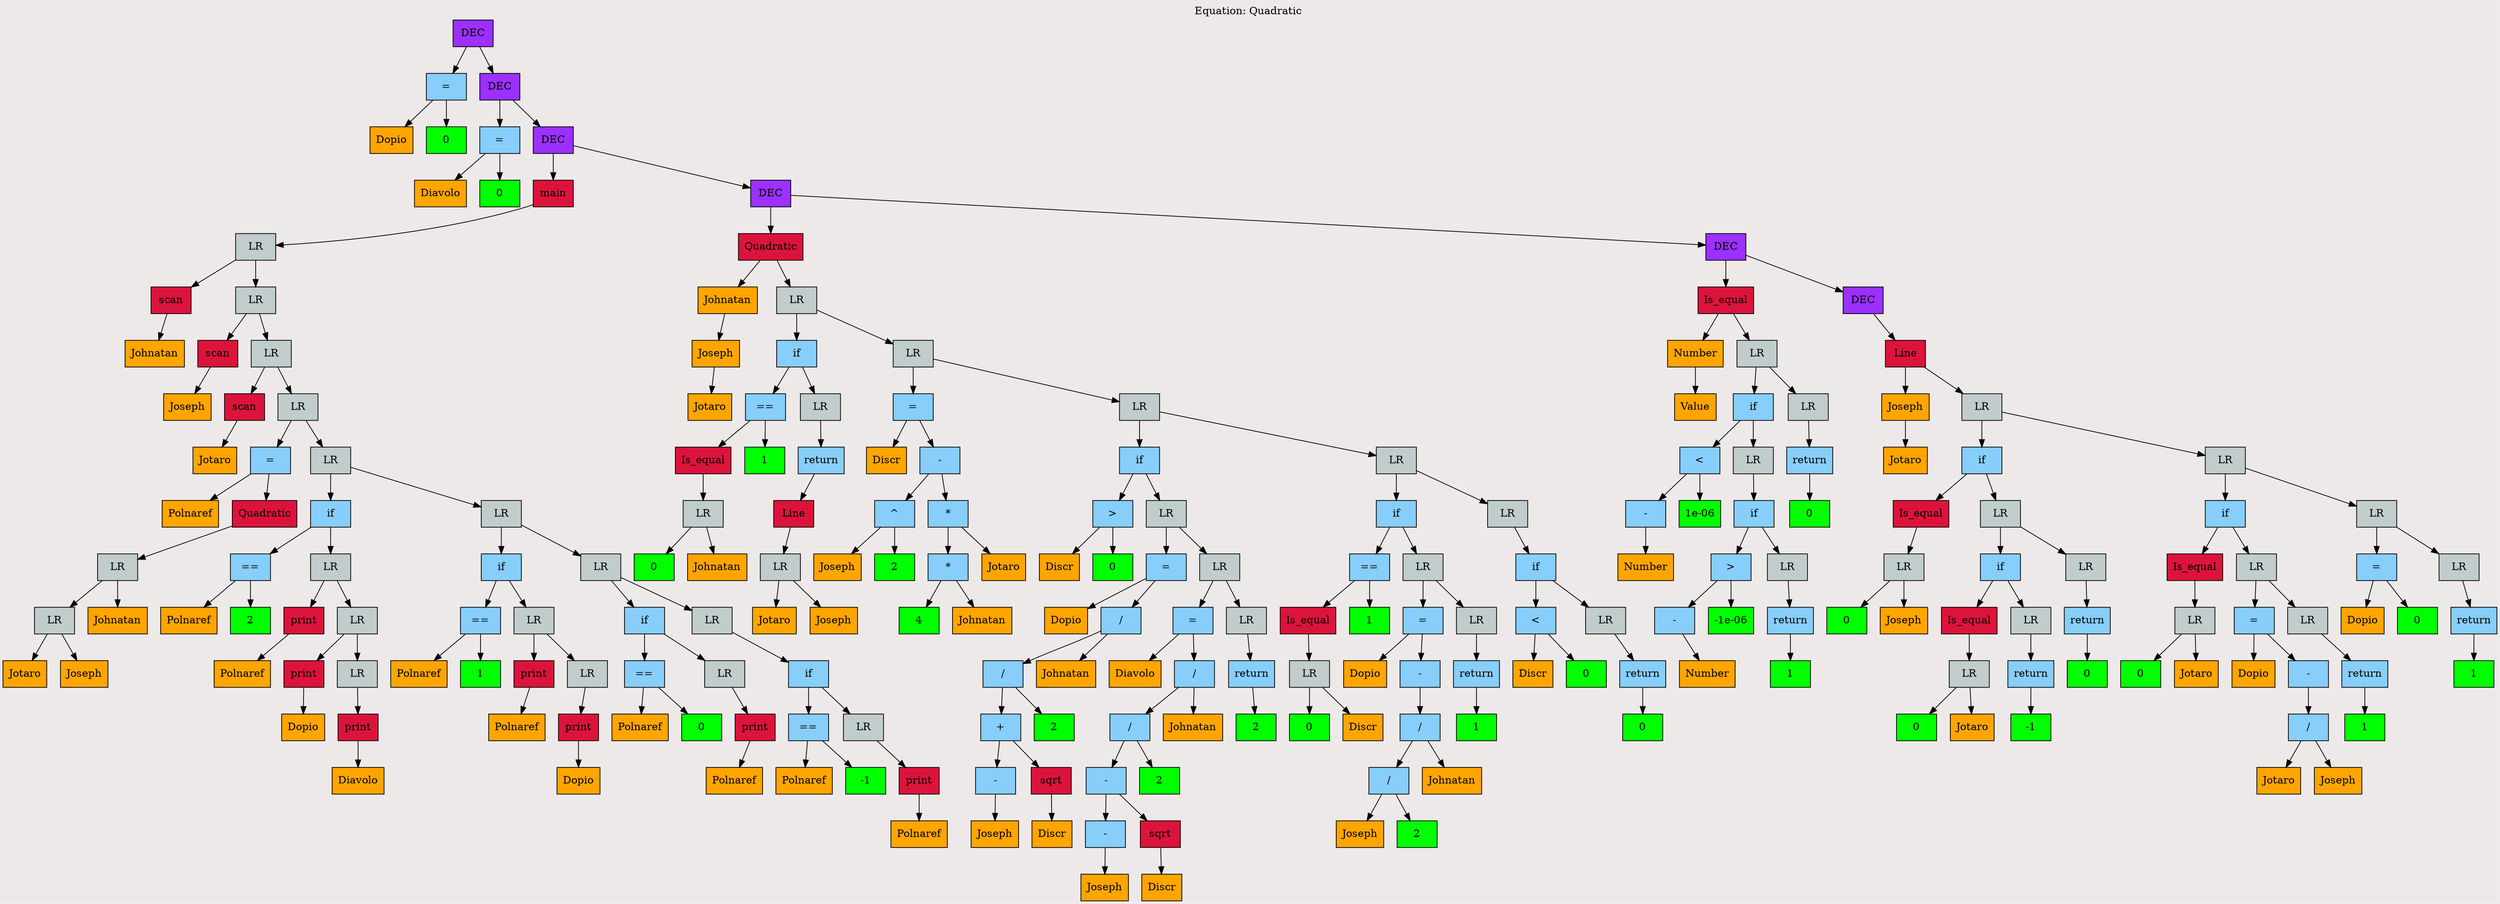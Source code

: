 digraph G {
graph [bgcolor = Snow2]
	"0x55974b5d0fe0" [shape = box, label = "DEC"style = filled, color = black, fillcolor = purple1]
	"0x55974b5d0fe0" -> "0x55974b5d1060" 
	"0x55974b5d0fe0" -> "0x55974b5d1140" 
	"0x55974b5d1060" [shape = box, label = "=" style = filled, color = black, fillcolor = lightskyblue]
	"0x55974b5d1060" -> "0x55974b5d10a0" 
	"0x55974b5d1060" -> "0x55974b5d1100" 
	"0x55974b5d10a0" [shape = box, label = "Dopio"style = filled, color = black, fillcolor = orange]
	"0x55974b5d1100" [shape = box, label = "0", style = filled, color = black, fillcolor = green]
	"0x55974b5d1140" [shape = box, label = "DEC"style = filled, color = black, fillcolor = purple1]
	"0x55974b5d1140" -> "0x55974b5d11c0" 
	"0x55974b5d1140" -> "0x55974b5d12a0" 
	"0x55974b5d11c0" [shape = box, label = "=" style = filled, color = black, fillcolor = lightskyblue]
	"0x55974b5d11c0" -> "0x55974b5d1200" 
	"0x55974b5d11c0" -> "0x55974b5d1260" 
	"0x55974b5d1200" [shape = box, label = "Diavolo"style = filled, color = black, fillcolor = orange]
	"0x55974b5d1260" [shape = box, label = "0", style = filled, color = black, fillcolor = green]
	"0x55974b5d12a0" [shape = box, label = "DEC"style = filled, color = black, fillcolor = purple1]
	"0x55974b5d12a0" -> "0x55974b5d1320" 
	"0x55974b5d12a0" -> "0x55974b5d7ea0" 
	"0x55974b5d1320" [shape = box, label = "main"style = filled, color = black, fillcolor = crimson]
	"0x55974b5d1320" -> "0x55974b5d1360" 
	"0x55974b5d1360" [shape = box, label = "LR"style = filled, color = black, fillcolor = azure3]
	"0x55974b5d1360" -> "0x55974b5d13e0" 
	"0x55974b5d1360" -> "0x55974b5d1480" 
	"0x55974b5d13e0" [shape = box, label = "scan"style = filled, color = black, fillcolor = crimson]
	"0x55974b5d13e0" -> "0x55974b5d1420" 
	"0x55974b5d1420" [shape = box, label = "Johnatan"style = filled, color = black, fillcolor = orange]
	"0x55974b5d1480" [shape = box, label = "LR"style = filled, color = black, fillcolor = azure3]
	"0x55974b5d1480" -> "0x55974b5d1500" 
	"0x55974b5d1480" -> "0x55974b5d15a0" 
	"0x55974b5d1500" [shape = box, label = "scan"style = filled, color = black, fillcolor = crimson]
	"0x55974b5d1500" -> "0x55974b5d1540" 
	"0x55974b5d1540" [shape = box, label = "Joseph"style = filled, color = black, fillcolor = orange]
	"0x55974b5d15a0" [shape = box, label = "LR"style = filled, color = black, fillcolor = azure3]
	"0x55974b5d15a0" -> "0x55974b5d1620" 
	"0x55974b5d15a0" -> "0x55974b5d16c0" 
	"0x55974b5d1620" [shape = box, label = "scan"style = filled, color = black, fillcolor = crimson]
	"0x55974b5d1620" -> "0x55974b5d1660" 
	"0x55974b5d1660" [shape = box, label = "Jotaro"style = filled, color = black, fillcolor = orange]
	"0x55974b5d16c0" [shape = box, label = "LR"style = filled, color = black, fillcolor = azure3]
	"0x55974b5d16c0" -> "0x55974b5d1740" 
	"0x55974b5d16c0" -> "0x55974b5d1a20" 
	"0x55974b5d1740" [shape = box, label = "=" style = filled, color = black, fillcolor = lightskyblue]
	"0x55974b5d1740" -> "0x55974b5d1780" 
	"0x55974b5d1740" -> "0x55974b5d1800" 
	"0x55974b5d1780" [shape = box, label = "Polnaref"style = filled, color = black, fillcolor = orange]
	"0x55974b5d1800" [shape = box, label = "Quadratic"style = filled, color = black, fillcolor = crimson]
	"0x55974b5d1800" -> "0x55974b5d1840" 
	"0x55974b5d1840" [shape = box, label = "LR"style = filled, color = black, fillcolor = azure3]
	"0x55974b5d1840" -> "0x55974b5d18a0" 
	"0x55974b5d1840" -> "0x55974b5d19c0" 
	"0x55974b5d18a0" [shape = box, label = "LR"style = filled, color = black, fillcolor = azure3]
	"0x55974b5d18a0" -> "0x55974b5d1900" 
	"0x55974b5d18a0" -> "0x55974b5d1960" 
	"0x55974b5d1900" [shape = box, label = "Jotaro"style = filled, color = black, fillcolor = orange]
	"0x55974b5d1960" [shape = box, label = "Joseph"style = filled, color = black, fillcolor = orange]
	"0x55974b5d19c0" [shape = box, label = "Johnatan"style = filled, color = black, fillcolor = orange]
	"0x55974b5d1a20" [shape = box, label = "LR"style = filled, color = black, fillcolor = azure3]
	"0x55974b5d1a20" -> "0x55974b5d1aa0" 
	"0x55974b5d1a20" -> "0x55974b5d1f40" 
	"0x55974b5d1aa0" [shape = box, label = "if" style = filled, color = black, fillcolor = lightskyblue]
	"0x55974b5d1aa0" -> "0x55974b5d1b00" 
	"0x55974b5d1aa0" -> "0x55974b5d1be0" 
	"0x55974b5d1b00" [shape = box, label = "==" style = filled, color = black, fillcolor = lightskyblue]
	"0x55974b5d1b00" -> "0x55974b5d1b40" 
	"0x55974b5d1b00" -> "0x55974b5d1ba0" 
	"0x55974b5d1b40" [shape = box, label = "Polnaref"style = filled, color = black, fillcolor = orange]
	"0x55974b5d1ba0" [shape = box, label = "2", style = filled, color = black, fillcolor = green]
	"0x55974b5d1be0" [shape = box, label = "LR"style = filled, color = black, fillcolor = azure3]
	"0x55974b5d1be0" -> "0x55974b5d1c60" 
	"0x55974b5d1be0" -> "0x55974b5d1d00" 
	"0x55974b5d1c60" [shape = box, label = "print"style = filled, color = black, fillcolor = crimson]
	"0x55974b5d1c60" -> "0x55974b5d1ca0" 
	"0x55974b5d1ca0" [shape = box, label = "Polnaref"style = filled, color = black, fillcolor = orange]
	"0x55974b5d1d00" [shape = box, label = "LR"style = filled, color = black, fillcolor = azure3]
	"0x55974b5d1d00" -> "0x55974b5d1d80" 
	"0x55974b5d1d00" -> "0x55974b5d1e20" 
	"0x55974b5d1d80" [shape = box, label = "print"style = filled, color = black, fillcolor = crimson]
	"0x55974b5d1d80" -> "0x55974b5d1dc0" 
	"0x55974b5d1dc0" [shape = box, label = "Dopio"style = filled, color = black, fillcolor = orange]
	"0x55974b5d1e20" [shape = box, label = "LR"style = filled, color = black, fillcolor = azure3]
	"0x55974b5d1e20" -> "0x55974b5d1ea0" 
	"0x55974b5d1ea0" [shape = box, label = "print"style = filled, color = black, fillcolor = crimson]
	"0x55974b5d1ea0" -> "0x55974b5d1ee0" 
	"0x55974b5d1ee0" [shape = box, label = "Diavolo"style = filled, color = black, fillcolor = orange]
	"0x55974b5d1f40" [shape = box, label = "LR"style = filled, color = black, fillcolor = azure3]
	"0x55974b5d1f40" -> "0x55974b5d7540" 
	"0x55974b5d1f40" -> "0x55974b5d78e0" 
	"0x55974b5d7540" [shape = box, label = "if" style = filled, color = black, fillcolor = lightskyblue]
	"0x55974b5d7540" -> "0x55974b5d75c0" 
	"0x55974b5d7540" -> "0x55974b5d76a0" 
	"0x55974b5d75c0" [shape = box, label = "==" style = filled, color = black, fillcolor = lightskyblue]
	"0x55974b5d75c0" -> "0x55974b5d7600" 
	"0x55974b5d75c0" -> "0x55974b5d7660" 
	"0x55974b5d7600" [shape = box, label = "Polnaref"style = filled, color = black, fillcolor = orange]
	"0x55974b5d7660" [shape = box, label = "1", style = filled, color = black, fillcolor = green]
	"0x55974b5d76a0" [shape = box, label = "LR"style = filled, color = black, fillcolor = azure3]
	"0x55974b5d76a0" -> "0x55974b5d7720" 
	"0x55974b5d76a0" -> "0x55974b5d77c0" 
	"0x55974b5d7720" [shape = box, label = "print"style = filled, color = black, fillcolor = crimson]
	"0x55974b5d7720" -> "0x55974b5d7760" 
	"0x55974b5d7760" [shape = box, label = "Polnaref"style = filled, color = black, fillcolor = orange]
	"0x55974b5d77c0" [shape = box, label = "LR"style = filled, color = black, fillcolor = azure3]
	"0x55974b5d77c0" -> "0x55974b5d7840" 
	"0x55974b5d7840" [shape = box, label = "print"style = filled, color = black, fillcolor = crimson]
	"0x55974b5d7840" -> "0x55974b5d7880" 
	"0x55974b5d7880" [shape = box, label = "Dopio"style = filled, color = black, fillcolor = orange]
	"0x55974b5d78e0" [shape = box, label = "LR"style = filled, color = black, fillcolor = azure3]
	"0x55974b5d78e0" -> "0x55974b5d7960" 
	"0x55974b5d78e0" -> "0x55974b5d7bc0" 
	"0x55974b5d7960" [shape = box, label = "if" style = filled, color = black, fillcolor = lightskyblue]
	"0x55974b5d7960" -> "0x55974b5d79c0" 
	"0x55974b5d7960" -> "0x55974b5d7aa0" 
	"0x55974b5d79c0" [shape = box, label = "==" style = filled, color = black, fillcolor = lightskyblue]
	"0x55974b5d79c0" -> "0x55974b5d7a00" 
	"0x55974b5d79c0" -> "0x55974b5d7a60" 
	"0x55974b5d7a00" [shape = box, label = "Polnaref"style = filled, color = black, fillcolor = orange]
	"0x55974b5d7a60" [shape = box, label = "0", style = filled, color = black, fillcolor = green]
	"0x55974b5d7aa0" [shape = box, label = "LR"style = filled, color = black, fillcolor = azure3]
	"0x55974b5d7aa0" -> "0x55974b5d7b20" 
	"0x55974b5d7b20" [shape = box, label = "print"style = filled, color = black, fillcolor = crimson]
	"0x55974b5d7b20" -> "0x55974b5d7b60" 
	"0x55974b5d7b60" [shape = box, label = "Polnaref"style = filled, color = black, fillcolor = orange]
	"0x55974b5d7bc0" [shape = box, label = "LR"style = filled, color = black, fillcolor = azure3]
	"0x55974b5d7bc0" -> "0x55974b5d7c40" 
	"0x55974b5d7c40" [shape = box, label = "if" style = filled, color = black, fillcolor = lightskyblue]
	"0x55974b5d7c40" -> "0x55974b5d7ca0" 
	"0x55974b5d7c40" -> "0x55974b5d7d80" 
	"0x55974b5d7ca0" [shape = box, label = "==" style = filled, color = black, fillcolor = lightskyblue]
	"0x55974b5d7ca0" -> "0x55974b5d7ce0" 
	"0x55974b5d7ca0" -> "0x55974b5d7d40" 
	"0x55974b5d7ce0" [shape = box, label = "Polnaref"style = filled, color = black, fillcolor = orange]
	"0x55974b5d7d40" [shape = box, label = "-1", style = filled, color = black, fillcolor = green]
	"0x55974b5d7d80" [shape = box, label = "LR"style = filled, color = black, fillcolor = azure3]
	"0x55974b5d7d80" -> "0x55974b5d7e00" 
	"0x55974b5d7e00" [shape = box, label = "print"style = filled, color = black, fillcolor = crimson]
	"0x55974b5d7e00" -> "0x55974b5d7e40" 
	"0x55974b5d7e40" [shape = box, label = "Polnaref"style = filled, color = black, fillcolor = orange]
	"0x55974b5d7ea0" [shape = box, label = "DEC"style = filled, color = black, fillcolor = purple1]
	"0x55974b5d7ea0" -> "0x55974b5d7f20" 
	"0x55974b5d7ea0" -> "0x55974b5d9f00" 
	"0x55974b5d7f20" [shape = box, label = "Quadratic"style = filled, color = black, fillcolor = crimson]
	"0x55974b5d7f20" -> "0x55974b5d7f60" 
	"0x55974b5d7f20" -> "0x55974b5d8080" 
	"0x55974b5d7f60" [shape = box, label = "Johnatan"style = filled, color = black, fillcolor = orange]
	"0x55974b5d7f60" -> "0x55974b5d7fc0" 
	"0x55974b5d7fc0" [shape = box, label = "Joseph"style = filled, color = black, fillcolor = orange]
	"0x55974b5d7fc0" -> "0x55974b5d8020" 
	"0x55974b5d8020" [shape = box, label = "Jotaro"style = filled, color = black, fillcolor = orange]
	"0x55974b5d8080" [shape = box, label = "LR"style = filled, color = black, fillcolor = azure3]
	"0x55974b5d8080" -> "0x55974b5d8100" 
	"0x55974b5d8080" -> "0x55974b5d8580" 
	"0x55974b5d8100" [shape = box, label = "if" style = filled, color = black, fillcolor = lightskyblue]
	"0x55974b5d8100" -> "0x55974b5d8160" 
	"0x55974b5d8100" -> "0x55974b5d8340" 
	"0x55974b5d8160" [shape = box, label = "==" style = filled, color = black, fillcolor = lightskyblue]
	"0x55974b5d8160" -> "0x55974b5d81c0" 
	"0x55974b5d8160" -> "0x55974b5d8300" 
	"0x55974b5d81c0" [shape = box, label = "Is_equal"style = filled, color = black, fillcolor = crimson]
	"0x55974b5d81c0" -> "0x55974b5d8200" 
	"0x55974b5d8200" [shape = box, label = "LR"style = filled, color = black, fillcolor = azure3]
	"0x55974b5d8200" -> "0x55974b5d8260" 
	"0x55974b5d8200" -> "0x55974b5d82a0" 
	"0x55974b5d8260" [shape = box, label = "0", style = filled, color = black, fillcolor = green]
	"0x55974b5d82a0" [shape = box, label = "Johnatan"style = filled, color = black, fillcolor = orange]
	"0x55974b5d8300" [shape = box, label = "1", style = filled, color = black, fillcolor = green]
	"0x55974b5d8340" [shape = box, label = "LR"style = filled, color = black, fillcolor = azure3]
	"0x55974b5d8340" -> "0x55974b5d83c0" 
	"0x55974b5d83c0" [shape = box, label = "return" style = filled, color = black, fillcolor = lightskyblue]
	"0x55974b5d83c0" -> "0x55974b5d8420" 
	"0x55974b5d8420" [shape = box, label = "Line"style = filled, color = black, fillcolor = crimson]
	"0x55974b5d8420" -> "0x55974b5d8460" 
	"0x55974b5d8460" [shape = box, label = "LR"style = filled, color = black, fillcolor = azure3]
	"0x55974b5d8460" -> "0x55974b5d84c0" 
	"0x55974b5d8460" -> "0x55974b5d8520" 
	"0x55974b5d84c0" [shape = box, label = "Jotaro"style = filled, color = black, fillcolor = orange]
	"0x55974b5d8520" [shape = box, label = "Joseph"style = filled, color = black, fillcolor = orange]
	"0x55974b5d8580" [shape = box, label = "LR"style = filled, color = black, fillcolor = azure3]
	"0x55974b5d8580" -> "0x55974b5d8600" 
	"0x55974b5d8580" -> "0x55974b5d89c0" 
	"0x55974b5d8600" [shape = box, label = "=" style = filled, color = black, fillcolor = lightskyblue]
	"0x55974b5d8600" -> "0x55974b5d8640" 
	"0x55974b5d8600" -> "0x55974b5d86c0" 
	"0x55974b5d8640" [shape = box, label = "Discr"style = filled, color = black, fillcolor = orange]
	"0x55974b5d86c0" [shape = box, label = "-" style = filled, color = black, fillcolor = lightskyblue]
	"0x55974b5d86c0" -> "0x55974b5d8720" 
	"0x55974b5d86c0" -> "0x55974b5d8820" 
	"0x55974b5d8720" [shape = box, label = "^" style = filled, color = black, fillcolor = lightskyblue]
	"0x55974b5d8720" -> "0x55974b5d8760" 
	"0x55974b5d8720" -> "0x55974b5d87c0" 
	"0x55974b5d8760" [shape = box, label = "Joseph"style = filled, color = black, fillcolor = orange]
	"0x55974b5d87c0" [shape = box, label = "2", style = filled, color = black, fillcolor = green]
	"0x55974b5d8820" [shape = box, label = "*" style = filled, color = black, fillcolor = lightskyblue]
	"0x55974b5d8820" -> "0x55974b5d8880" 
	"0x55974b5d8820" -> "0x55974b5d8960" 
	"0x55974b5d8880" [shape = box, label = "*" style = filled, color = black, fillcolor = lightskyblue]
	"0x55974b5d8880" -> "0x55974b5d88c0" 
	"0x55974b5d8880" -> "0x55974b5d8900" 
	"0x55974b5d88c0" [shape = box, label = "4", style = filled, color = black, fillcolor = green]
	"0x55974b5d8900" [shape = box, label = "Johnatan"style = filled, color = black, fillcolor = orange]
	"0x55974b5d8960" [shape = box, label = "Jotaro"style = filled, color = black, fillcolor = orange]
	"0x55974b5d89c0" [shape = box, label = "LR"style = filled, color = black, fillcolor = azure3]
	"0x55974b5d89c0" -> "0x55974b5d8a40" 
	"0x55974b5d89c0" -> "0x55974b5d9540" 
	"0x55974b5d8a40" [shape = box, label = "if" style = filled, color = black, fillcolor = lightskyblue]
	"0x55974b5d8a40" -> "0x55974b5d8aa0" 
	"0x55974b5d8a40" -> "0x55974b5d8b80" 
	"0x55974b5d8aa0" [shape = box, label = ">" style = filled, color = black, fillcolor = lightskyblue]
	"0x55974b5d8aa0" -> "0x55974b5d8ae0" 
	"0x55974b5d8aa0" -> "0x55974b5d8b40" 
	"0x55974b5d8ae0" [shape = box, label = "Discr"style = filled, color = black, fillcolor = orange]
	"0x55974b5d8b40" [shape = box, label = "0", style = filled, color = black, fillcolor = green]
	"0x55974b5d8b80" [shape = box, label = "LR"style = filled, color = black, fillcolor = azure3]
	"0x55974b5d8b80" -> "0x55974b5d8c00" 
	"0x55974b5d8b80" -> "0x55974b5d8fe0" 
	"0x55974b5d8c00" [shape = box, label = "=" style = filled, color = black, fillcolor = lightskyblue]
	"0x55974b5d8c00" -> "0x55974b5d8c40" 
	"0x55974b5d8c00" -> "0x55974b5d8cc0" 
	"0x55974b5d8c40" [shape = box, label = "Dopio"style = filled, color = black, fillcolor = orange]
	"0x55974b5d8cc0" [shape = box, label = "/" style = filled, color = black, fillcolor = lightskyblue]
	"0x55974b5d8cc0" -> "0x55974b5d8d20" 
	"0x55974b5d8cc0" -> "0x55974b5d8f80" 
	"0x55974b5d8d20" [shape = box, label = "/" style = filled, color = black, fillcolor = lightskyblue]
	"0x55974b5d8d20" -> "0x55974b5d8d80" 
	"0x55974b5d8d20" -> "0x55974b5d8f40" 
	"0x55974b5d8d80" [shape = box, label = "+" style = filled, color = black, fillcolor = lightskyblue]
	"0x55974b5d8d80" -> "0x55974b5d8de0" 
	"0x55974b5d8d80" -> "0x55974b5d8ea0" 
	"0x55974b5d8de0" [shape = box, label = "-" style = filled, color = black, fillcolor = lightskyblue]
	"0x55974b5d8de0" -> "0x55974b5d8e20" 
	"0x55974b5d8e20" [shape = box, label = "Joseph"style = filled, color = black, fillcolor = orange]
	"0x55974b5d8ea0" [shape = box, label = "sqrt"style = filled, color = black, fillcolor = crimson]
	"0x55974b5d8ea0" -> "0x55974b5d8ee0" 
	"0x55974b5d8ee0" [shape = box, label = "Discr"style = filled, color = black, fillcolor = orange]
	"0x55974b5d8f40" [shape = box, label = "2", style = filled, color = black, fillcolor = green]
	"0x55974b5d8f80" [shape = box, label = "Johnatan"style = filled, color = black, fillcolor = orange]
	"0x55974b5d8fe0" [shape = box, label = "LR"style = filled, color = black, fillcolor = azure3]
	"0x55974b5d8fe0" -> "0x55974b5d9060" 
	"0x55974b5d8fe0" -> "0x55974b5d9440" 
	"0x55974b5d9060" [shape = box, label = "=" style = filled, color = black, fillcolor = lightskyblue]
	"0x55974b5d9060" -> "0x55974b5d90a0" 
	"0x55974b5d9060" -> "0x55974b5d9120" 
	"0x55974b5d90a0" [shape = box, label = "Diavolo"style = filled, color = black, fillcolor = orange]
	"0x55974b5d9120" [shape = box, label = "/" style = filled, color = black, fillcolor = lightskyblue]
	"0x55974b5d9120" -> "0x55974b5d9180" 
	"0x55974b5d9120" -> "0x55974b5d93e0" 
	"0x55974b5d9180" [shape = box, label = "/" style = filled, color = black, fillcolor = lightskyblue]
	"0x55974b5d9180" -> "0x55974b5d91e0" 
	"0x55974b5d9180" -> "0x55974b5d93a0" 
	"0x55974b5d91e0" [shape = box, label = "-" style = filled, color = black, fillcolor = lightskyblue]
	"0x55974b5d91e0" -> "0x55974b5d9240" 
	"0x55974b5d91e0" -> "0x55974b5d9300" 
	"0x55974b5d9240" [shape = box, label = "-" style = filled, color = black, fillcolor = lightskyblue]
	"0x55974b5d9240" -> "0x55974b5d9280" 
	"0x55974b5d9280" [shape = box, label = "Joseph"style = filled, color = black, fillcolor = orange]
	"0x55974b5d9300" [shape = box, label = "sqrt"style = filled, color = black, fillcolor = crimson]
	"0x55974b5d9300" -> "0x55974b5d9340" 
	"0x55974b5d9340" [shape = box, label = "Discr"style = filled, color = black, fillcolor = orange]
	"0x55974b5d93a0" [shape = box, label = "2", style = filled, color = black, fillcolor = green]
	"0x55974b5d93e0" [shape = box, label = "Johnatan"style = filled, color = black, fillcolor = orange]
	"0x55974b5d9440" [shape = box, label = "LR"style = filled, color = black, fillcolor = azure3]
	"0x55974b5d9440" -> "0x55974b5d94c0" 
	"0x55974b5d94c0" [shape = box, label = "return" style = filled, color = black, fillcolor = lightskyblue]
	"0x55974b5d94c0" -> "0x55974b5d9500" 
	"0x55974b5d9500" [shape = box, label = "2", style = filled, color = black, fillcolor = green]
	"0x55974b5d9540" [shape = box, label = "LR"style = filled, color = black, fillcolor = azure3]
	"0x55974b5d9540" -> "0x55974b5d95c0" 
	"0x55974b5d9540" -> "0x55974b5d9c40" 
	"0x55974b5d95c0" [shape = box, label = "if" style = filled, color = black, fillcolor = lightskyblue]
	"0x55974b5d95c0" -> "0x55974b5d9620" 
	"0x55974b5d95c0" -> "0x55974b5d9800" 
	"0x55974b5d9620" [shape = box, label = "==" style = filled, color = black, fillcolor = lightskyblue]
	"0x55974b5d9620" -> "0x55974b5d9680" 
	"0x55974b5d9620" -> "0x55974b5d97c0" 
	"0x55974b5d9680" [shape = box, label = "Is_equal"style = filled, color = black, fillcolor = crimson]
	"0x55974b5d9680" -> "0x55974b5d96c0" 
	"0x55974b5d96c0" [shape = box, label = "LR"style = filled, color = black, fillcolor = azure3]
	"0x55974b5d96c0" -> "0x55974b5d9720" 
	"0x55974b5d96c0" -> "0x55974b5d9760" 
	"0x55974b5d9720" [shape = box, label = "0", style = filled, color = black, fillcolor = green]
	"0x55974b5d9760" [shape = box, label = "Discr"style = filled, color = black, fillcolor = orange]
	"0x55974b5d97c0" [shape = box, label = "1", style = filled, color = black, fillcolor = green]
	"0x55974b5d9800" [shape = box, label = "LR"style = filled, color = black, fillcolor = azure3]
	"0x55974b5d9800" -> "0x55974b5d9880" 
	"0x55974b5d9800" -> "0x55974b5d9b40" 
	"0x55974b5d9880" [shape = box, label = "=" style = filled, color = black, fillcolor = lightskyblue]
	"0x55974b5d9880" -> "0x55974b5d98c0" 
	"0x55974b5d9880" -> "0x55974b5d9940" 
	"0x55974b5d98c0" [shape = box, label = "Dopio"style = filled, color = black, fillcolor = orange]
	"0x55974b5d9940" [shape = box, label = "-" style = filled, color = black, fillcolor = lightskyblue]
	"0x55974b5d9940" -> "0x55974b5d99a0" 
	"0x55974b5d99a0" [shape = box, label = "/" style = filled, color = black, fillcolor = lightskyblue]
	"0x55974b5d99a0" -> "0x55974b5d9a00" 
	"0x55974b5d99a0" -> "0x55974b5d9ae0" 
	"0x55974b5d9a00" [shape = box, label = "/" style = filled, color = black, fillcolor = lightskyblue]
	"0x55974b5d9a00" -> "0x55974b5d9a40" 
	"0x55974b5d9a00" -> "0x55974b5d9aa0" 
	"0x55974b5d9a40" [shape = box, label = "Joseph"style = filled, color = black, fillcolor = orange]
	"0x55974b5d9aa0" [shape = box, label = "2", style = filled, color = black, fillcolor = green]
	"0x55974b5d9ae0" [shape = box, label = "Johnatan"style = filled, color = black, fillcolor = orange]
	"0x55974b5d9b40" [shape = box, label = "LR"style = filled, color = black, fillcolor = azure3]
	"0x55974b5d9b40" -> "0x55974b5d9bc0" 
	"0x55974b5d9bc0" [shape = box, label = "return" style = filled, color = black, fillcolor = lightskyblue]
	"0x55974b5d9bc0" -> "0x55974b5d9c00" 
	"0x55974b5d9c00" [shape = box, label = "1", style = filled, color = black, fillcolor = green]
	"0x55974b5d9c40" [shape = box, label = "LR"style = filled, color = black, fillcolor = azure3]
	"0x55974b5d9c40" -> "0x55974b5d9cc0" 
	"0x55974b5d9cc0" [shape = box, label = "if" style = filled, color = black, fillcolor = lightskyblue]
	"0x55974b5d9cc0" -> "0x55974b5d9d20" 
	"0x55974b5d9cc0" -> "0x55974b5d9e00" 
	"0x55974b5d9d20" [shape = box, label = "<" style = filled, color = black, fillcolor = lightskyblue]
	"0x55974b5d9d20" -> "0x55974b5d9d60" 
	"0x55974b5d9d20" -> "0x55974b5d9dc0" 
	"0x55974b5d9d60" [shape = box, label = "Discr"style = filled, color = black, fillcolor = orange]
	"0x55974b5d9dc0" [shape = box, label = "0", style = filled, color = black, fillcolor = green]
	"0x55974b5d9e00" [shape = box, label = "LR"style = filled, color = black, fillcolor = azure3]
	"0x55974b5d9e00" -> "0x55974b5d9e80" 
	"0x55974b5d9e80" [shape = box, label = "return" style = filled, color = black, fillcolor = lightskyblue]
	"0x55974b5d9e80" -> "0x55974b5d9ec0" 
	"0x55974b5d9ec0" [shape = box, label = "0", style = filled, color = black, fillcolor = green]
	"0x55974b5d9f00" [shape = box, label = "DEC"style = filled, color = black, fillcolor = purple1]
	"0x55974b5d9f00" -> "0x55974b5d9f80" 
	"0x55974b5d9f00" -> "0x55974b5da6c0" 
	"0x55974b5d9f80" [shape = box, label = "Is_equal"style = filled, color = black, fillcolor = crimson]
	"0x55974b5d9f80" -> "0x55974b5d9fc0" 
	"0x55974b5d9f80" -> "0x55974b5da080" 
	"0x55974b5d9fc0" [shape = box, label = "Number"style = filled, color = black, fillcolor = orange]
	"0x55974b5d9fc0" -> "0x55974b5da020" 
	"0x55974b5da020" [shape = box, label = "Value"style = filled, color = black, fillcolor = orange]
	"0x55974b5da080" [shape = box, label = "LR"style = filled, color = black, fillcolor = azure3]
	"0x55974b5da080" -> "0x55974b5da100" 
	"0x55974b5da080" -> "0x55974b5da5c0" 
	"0x55974b5da100" [shape = box, label = "if" style = filled, color = black, fillcolor = lightskyblue]
	"0x55974b5da100" -> "0x55974b5da160" 
	"0x55974b5da100" -> "0x55974b5da2a0" 
	"0x55974b5da160" [shape = box, label = "<" style = filled, color = black, fillcolor = lightskyblue]
	"0x55974b5da160" -> "0x55974b5da1c0" 
	"0x55974b5da160" -> "0x55974b5da260" 
	"0x55974b5da1c0" [shape = box, label = "-" style = filled, color = black, fillcolor = lightskyblue]
	"0x55974b5da1c0" -> "0x55974b5da200" 
	"0x55974b5da200" [shape = box, label = "Number"style = filled, color = black, fillcolor = orange]
	"0x55974b5da260" [shape = box, label = "1e-06", style = filled, color = black, fillcolor = green]
	"0x55974b5da2a0" [shape = box, label = "LR"style = filled, color = black, fillcolor = azure3]
	"0x55974b5da2a0" -> "0x55974b5da320" 
	"0x55974b5da320" [shape = box, label = "if" style = filled, color = black, fillcolor = lightskyblue]
	"0x55974b5da320" -> "0x55974b5da380" 
	"0x55974b5da320" -> "0x55974b5da4c0" 
	"0x55974b5da380" [shape = box, label = ">" style = filled, color = black, fillcolor = lightskyblue]
	"0x55974b5da380" -> "0x55974b5da3e0" 
	"0x55974b5da380" -> "0x55974b5da480" 
	"0x55974b5da3e0" [shape = box, label = "-" style = filled, color = black, fillcolor = lightskyblue]
	"0x55974b5da3e0" -> "0x55974b5da420" 
	"0x55974b5da420" [shape = box, label = "Number"style = filled, color = black, fillcolor = orange]
	"0x55974b5da480" [shape = box, label = "-1e-06", style = filled, color = black, fillcolor = green]
	"0x55974b5da4c0" [shape = box, label = "LR"style = filled, color = black, fillcolor = azure3]
	"0x55974b5da4c0" -> "0x55974b5da540" 
	"0x55974b5da540" [shape = box, label = "return" style = filled, color = black, fillcolor = lightskyblue]
	"0x55974b5da540" -> "0x55974b5da580" 
	"0x55974b5da580" [shape = box, label = "1", style = filled, color = black, fillcolor = green]
	"0x55974b5da5c0" [shape = box, label = "LR"style = filled, color = black, fillcolor = azure3]
	"0x55974b5da5c0" -> "0x55974b5da640" 
	"0x55974b5da640" [shape = box, label = "return" style = filled, color = black, fillcolor = lightskyblue]
	"0x55974b5da640" -> "0x55974b5da680" 
	"0x55974b5da680" [shape = box, label = "0", style = filled, color = black, fillcolor = green]
	"0x55974b5da6c0" [shape = box, label = "DEC"style = filled, color = black, fillcolor = purple1]
	"0x55974b5da6c0" -> "0x55974b5da740" 
	"0x55974b5da740" [shape = box, label = "Line"style = filled, color = black, fillcolor = crimson]
	"0x55974b5da740" -> "0x55974b5da780" 
	"0x55974b5da740" -> "0x55974b5da840" 
	"0x55974b5da780" [shape = box, label = "Joseph"style = filled, color = black, fillcolor = orange]
	"0x55974b5da780" -> "0x55974b5da7e0" 
	"0x55974b5da7e0" [shape = box, label = "Jotaro"style = filled, color = black, fillcolor = orange]
	"0x55974b5da840" [shape = box, label = "LR"style = filled, color = black, fillcolor = azure3]
	"0x55974b5da840" -> "0x55974b5da8c0" 
	"0x55974b5da840" -> "0x55974b5dae80" 
	"0x55974b5da8c0" [shape = box, label = "if" style = filled, color = black, fillcolor = lightskyblue]
	"0x55974b5da8c0" -> "0x55974b5da920" 
	"0x55974b5da8c0" -> "0x55974b5daa60" 
	"0x55974b5da920" [shape = box, label = "Is_equal"style = filled, color = black, fillcolor = crimson]
	"0x55974b5da920" -> "0x55974b5da960" 
	"0x55974b5da960" [shape = box, label = "LR"style = filled, color = black, fillcolor = azure3]
	"0x55974b5da960" -> "0x55974b5da9c0" 
	"0x55974b5da960" -> "0x55974b5daa00" 
	"0x55974b5da9c0" [shape = box, label = "0", style = filled, color = black, fillcolor = green]
	"0x55974b5daa00" [shape = box, label = "Joseph"style = filled, color = black, fillcolor = orange]
	"0x55974b5daa60" [shape = box, label = "LR"style = filled, color = black, fillcolor = azure3]
	"0x55974b5daa60" -> "0x55974b5daae0" 
	"0x55974b5daa60" -> "0x55974b5dad80" 
	"0x55974b5daae0" [shape = box, label = "if" style = filled, color = black, fillcolor = lightskyblue]
	"0x55974b5daae0" -> "0x55974b5dab40" 
	"0x55974b5daae0" -> "0x55974b5dac80" 
	"0x55974b5dab40" [shape = box, label = "Is_equal"style = filled, color = black, fillcolor = crimson]
	"0x55974b5dab40" -> "0x55974b5dab80" 
	"0x55974b5dab80" [shape = box, label = "LR"style = filled, color = black, fillcolor = azure3]
	"0x55974b5dab80" -> "0x55974b5dabe0" 
	"0x55974b5dab80" -> "0x55974b5dac20" 
	"0x55974b5dabe0" [shape = box, label = "0", style = filled, color = black, fillcolor = green]
	"0x55974b5dac20" [shape = box, label = "Jotaro"style = filled, color = black, fillcolor = orange]
	"0x55974b5dac80" [shape = box, label = "LR"style = filled, color = black, fillcolor = azure3]
	"0x55974b5dac80" -> "0x55974b5dad00" 
	"0x55974b5dad00" [shape = box, label = "return" style = filled, color = black, fillcolor = lightskyblue]
	"0x55974b5dad00" -> "0x55974b5dad40" 
	"0x55974b5dad40" [shape = box, label = "-1", style = filled, color = black, fillcolor = green]
	"0x55974b5dad80" [shape = box, label = "LR"style = filled, color = black, fillcolor = azure3]
	"0x55974b5dad80" -> "0x55974b5dae00" 
	"0x55974b5dae00" [shape = box, label = "return" style = filled, color = black, fillcolor = lightskyblue]
	"0x55974b5dae00" -> "0x55974b5dae40" 
	"0x55974b5dae40" [shape = box, label = "0", style = filled, color = black, fillcolor = green]
	"0x55974b5dae80" [shape = box, label = "LR"style = filled, color = black, fillcolor = azure3]
	"0x55974b5dae80" -> "0x55974b5daf00" 
	"0x55974b5dae80" -> "0x55974b5db440" 
	"0x55974b5daf00" [shape = box, label = "if" style = filled, color = black, fillcolor = lightskyblue]
	"0x55974b5daf00" -> "0x55974b5daf60" 
	"0x55974b5daf00" -> "0x55974b5db0a0" 
	"0x55974b5daf60" [shape = box, label = "Is_equal"style = filled, color = black, fillcolor = crimson]
	"0x55974b5daf60" -> "0x55974b5dafa0" 
	"0x55974b5dafa0" [shape = box, label = "LR"style = filled, color = black, fillcolor = azure3]
	"0x55974b5dafa0" -> "0x55974b5db000" 
	"0x55974b5dafa0" -> "0x55974b5db040" 
	"0x55974b5db000" [shape = box, label = "0", style = filled, color = black, fillcolor = green]
	"0x55974b5db040" [shape = box, label = "Jotaro"style = filled, color = black, fillcolor = orange]
	"0x55974b5db0a0" [shape = box, label = "LR"style = filled, color = black, fillcolor = azure3]
	"0x55974b5db0a0" -> "0x55974b5db120" 
	"0x55974b5db0a0" -> "0x55974b5db340" 
	"0x55974b5db120" [shape = box, label = "=" style = filled, color = black, fillcolor = lightskyblue]
	"0x55974b5db120" -> "0x55974b5db160" 
	"0x55974b5db120" -> "0x55974b5db1e0" 
	"0x55974b5db160" [shape = box, label = "Dopio"style = filled, color = black, fillcolor = orange]
	"0x55974b5db1e0" [shape = box, label = "-" style = filled, color = black, fillcolor = lightskyblue]
	"0x55974b5db1e0" -> "0x55974b5db240" 
	"0x55974b5db240" [shape = box, label = "/" style = filled, color = black, fillcolor = lightskyblue]
	"0x55974b5db240" -> "0x55974b5db280" 
	"0x55974b5db240" -> "0x55974b5db2e0" 
	"0x55974b5db280" [shape = box, label = "Jotaro"style = filled, color = black, fillcolor = orange]
	"0x55974b5db2e0" [shape = box, label = "Joseph"style = filled, color = black, fillcolor = orange]
	"0x55974b5db340" [shape = box, label = "LR"style = filled, color = black, fillcolor = azure3]
	"0x55974b5db340" -> "0x55974b5db3c0" 
	"0x55974b5db3c0" [shape = box, label = "return" style = filled, color = black, fillcolor = lightskyblue]
	"0x55974b5db3c0" -> "0x55974b5db400" 
	"0x55974b5db400" [shape = box, label = "1", style = filled, color = black, fillcolor = green]
	"0x55974b5db440" [shape = box, label = "LR"style = filled, color = black, fillcolor = azure3]
	"0x55974b5db440" -> "0x55974b5db4c0" 
	"0x55974b5db440" -> "0x55974b5db5a0" 
	"0x55974b5db4c0" [shape = box, label = "=" style = filled, color = black, fillcolor = lightskyblue]
	"0x55974b5db4c0" -> "0x55974b5db500" 
	"0x55974b5db4c0" -> "0x55974b5db560" 
	"0x55974b5db500" [shape = box, label = "Dopio"style = filled, color = black, fillcolor = orange]
	"0x55974b5db560" [shape = box, label = "0", style = filled, color = black, fillcolor = green]
	"0x55974b5db5a0" [shape = box, label = "LR"style = filled, color = black, fillcolor = azure3]
	"0x55974b5db5a0" -> "0x55974b5db620" 
	"0x55974b5db620" [shape = box, label = "return" style = filled, color = black, fillcolor = lightskyblue]
	"0x55974b5db620" -> "0x55974b5db660" 
	"0x55974b5db660" [shape = box, label = "1", style = filled, color = black, fillcolor = green]
	labelloc="t";
	label="Equation: Quadratic ";
}
